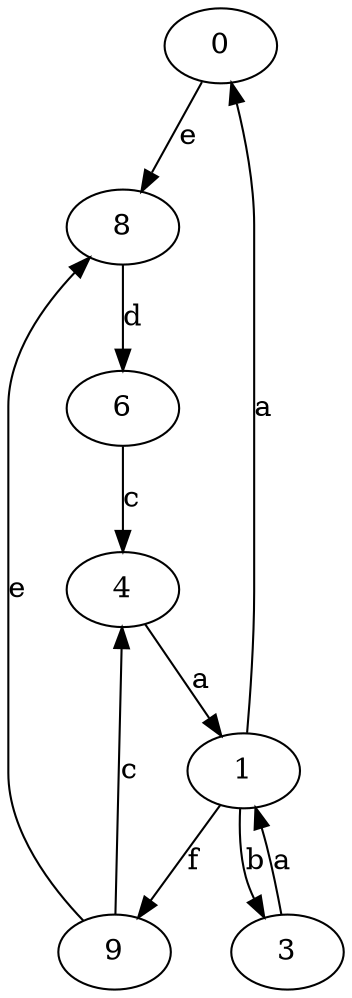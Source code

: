 strict digraph  {
0;
1;
3;
4;
6;
8;
9;
0 -> 8  [label=e];
1 -> 0  [label=a];
1 -> 3  [label=b];
1 -> 9  [label=f];
3 -> 1  [label=a];
4 -> 1  [label=a];
6 -> 4  [label=c];
8 -> 6  [label=d];
9 -> 4  [label=c];
9 -> 8  [label=e];
}
